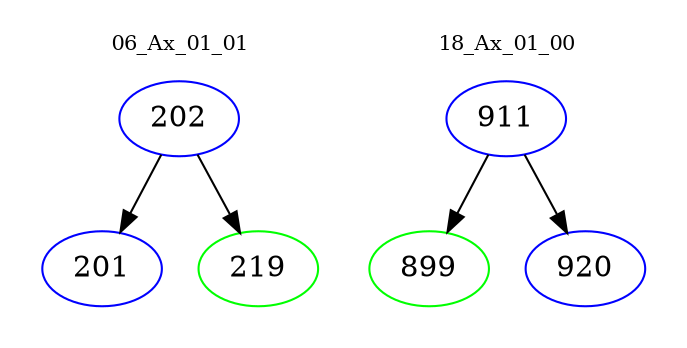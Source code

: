digraph{
subgraph cluster_0 {
color = white
label = "06_Ax_01_01";
fontsize=10;
T0_202 [label="202", color="blue"]
T0_202 -> T0_201 [color="black"]
T0_201 [label="201", color="blue"]
T0_202 -> T0_219 [color="black"]
T0_219 [label="219", color="green"]
}
subgraph cluster_1 {
color = white
label = "18_Ax_01_00";
fontsize=10;
T1_911 [label="911", color="blue"]
T1_911 -> T1_899 [color="black"]
T1_899 [label="899", color="green"]
T1_911 -> T1_920 [color="black"]
T1_920 [label="920", color="blue"]
}
}
